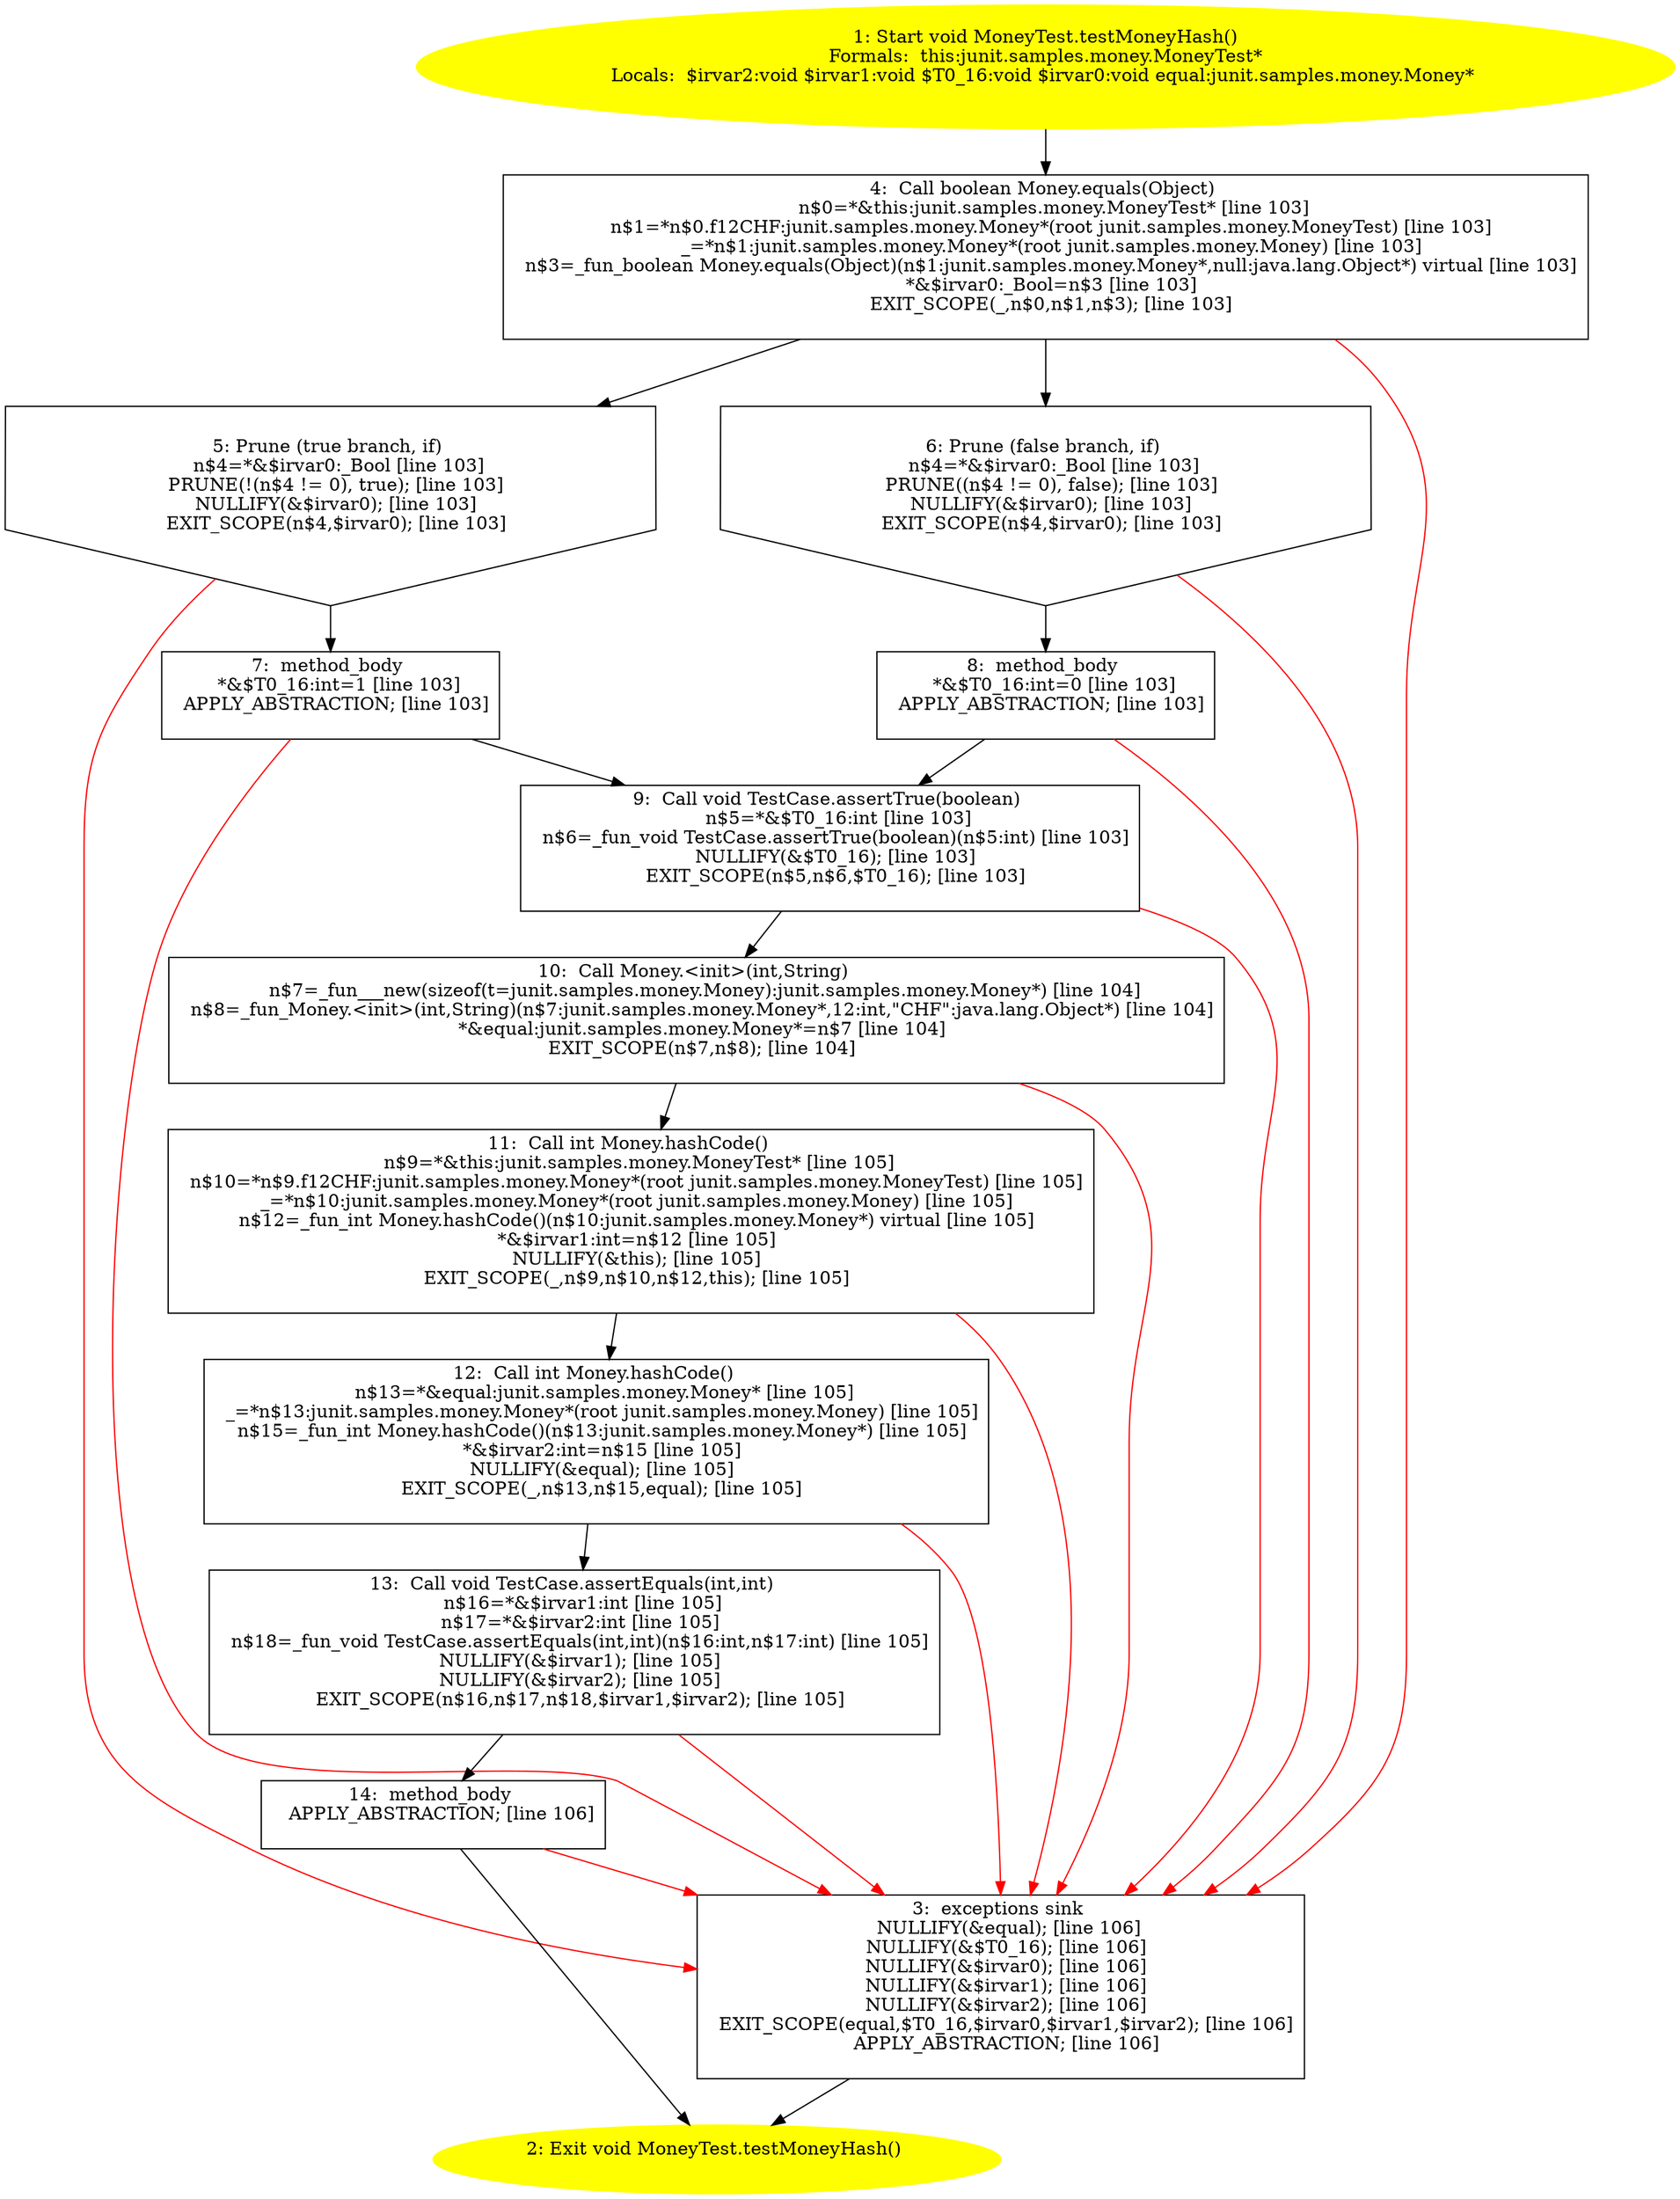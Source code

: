 /* @generated */
digraph cfg {
"junit.samples.money.MoneyTest.testMoneyHash():void.a04ac31f9aebcf35b8ba8087984b4d50_1" [label="1: Start void MoneyTest.testMoneyHash()\nFormals:  this:junit.samples.money.MoneyTest*\nLocals:  $irvar2:void $irvar1:void $T0_16:void $irvar0:void equal:junit.samples.money.Money* \n  " color=yellow style=filled]
	

	 "junit.samples.money.MoneyTest.testMoneyHash():void.a04ac31f9aebcf35b8ba8087984b4d50_1" -> "junit.samples.money.MoneyTest.testMoneyHash():void.a04ac31f9aebcf35b8ba8087984b4d50_4" ;
"junit.samples.money.MoneyTest.testMoneyHash():void.a04ac31f9aebcf35b8ba8087984b4d50_2" [label="2: Exit void MoneyTest.testMoneyHash() \n  " color=yellow style=filled]
	

"junit.samples.money.MoneyTest.testMoneyHash():void.a04ac31f9aebcf35b8ba8087984b4d50_3" [label="3:  exceptions sink \n   NULLIFY(&equal); [line 106]\n  NULLIFY(&$T0_16); [line 106]\n  NULLIFY(&$irvar0); [line 106]\n  NULLIFY(&$irvar1); [line 106]\n  NULLIFY(&$irvar2); [line 106]\n  EXIT_SCOPE(equal,$T0_16,$irvar0,$irvar1,$irvar2); [line 106]\n  APPLY_ABSTRACTION; [line 106]\n " shape="box"]
	

	 "junit.samples.money.MoneyTest.testMoneyHash():void.a04ac31f9aebcf35b8ba8087984b4d50_3" -> "junit.samples.money.MoneyTest.testMoneyHash():void.a04ac31f9aebcf35b8ba8087984b4d50_2" ;
"junit.samples.money.MoneyTest.testMoneyHash():void.a04ac31f9aebcf35b8ba8087984b4d50_4" [label="4:  Call boolean Money.equals(Object) \n   n$0=*&this:junit.samples.money.MoneyTest* [line 103]\n  n$1=*n$0.f12CHF:junit.samples.money.Money*(root junit.samples.money.MoneyTest) [line 103]\n  _=*n$1:junit.samples.money.Money*(root junit.samples.money.Money) [line 103]\n  n$3=_fun_boolean Money.equals(Object)(n$1:junit.samples.money.Money*,null:java.lang.Object*) virtual [line 103]\n  *&$irvar0:_Bool=n$3 [line 103]\n  EXIT_SCOPE(_,n$0,n$1,n$3); [line 103]\n " shape="box"]
	

	 "junit.samples.money.MoneyTest.testMoneyHash():void.a04ac31f9aebcf35b8ba8087984b4d50_4" -> "junit.samples.money.MoneyTest.testMoneyHash():void.a04ac31f9aebcf35b8ba8087984b4d50_5" ;
	 "junit.samples.money.MoneyTest.testMoneyHash():void.a04ac31f9aebcf35b8ba8087984b4d50_4" -> "junit.samples.money.MoneyTest.testMoneyHash():void.a04ac31f9aebcf35b8ba8087984b4d50_6" ;
	 "junit.samples.money.MoneyTest.testMoneyHash():void.a04ac31f9aebcf35b8ba8087984b4d50_4" -> "junit.samples.money.MoneyTest.testMoneyHash():void.a04ac31f9aebcf35b8ba8087984b4d50_3" [color="red" ];
"junit.samples.money.MoneyTest.testMoneyHash():void.a04ac31f9aebcf35b8ba8087984b4d50_5" [label="5: Prune (true branch, if) \n   n$4=*&$irvar0:_Bool [line 103]\n  PRUNE(!(n$4 != 0), true); [line 103]\n  NULLIFY(&$irvar0); [line 103]\n  EXIT_SCOPE(n$4,$irvar0); [line 103]\n " shape="invhouse"]
	

	 "junit.samples.money.MoneyTest.testMoneyHash():void.a04ac31f9aebcf35b8ba8087984b4d50_5" -> "junit.samples.money.MoneyTest.testMoneyHash():void.a04ac31f9aebcf35b8ba8087984b4d50_7" ;
	 "junit.samples.money.MoneyTest.testMoneyHash():void.a04ac31f9aebcf35b8ba8087984b4d50_5" -> "junit.samples.money.MoneyTest.testMoneyHash():void.a04ac31f9aebcf35b8ba8087984b4d50_3" [color="red" ];
"junit.samples.money.MoneyTest.testMoneyHash():void.a04ac31f9aebcf35b8ba8087984b4d50_6" [label="6: Prune (false branch, if) \n   n$4=*&$irvar0:_Bool [line 103]\n  PRUNE((n$4 != 0), false); [line 103]\n  NULLIFY(&$irvar0); [line 103]\n  EXIT_SCOPE(n$4,$irvar0); [line 103]\n " shape="invhouse"]
	

	 "junit.samples.money.MoneyTest.testMoneyHash():void.a04ac31f9aebcf35b8ba8087984b4d50_6" -> "junit.samples.money.MoneyTest.testMoneyHash():void.a04ac31f9aebcf35b8ba8087984b4d50_8" ;
	 "junit.samples.money.MoneyTest.testMoneyHash():void.a04ac31f9aebcf35b8ba8087984b4d50_6" -> "junit.samples.money.MoneyTest.testMoneyHash():void.a04ac31f9aebcf35b8ba8087984b4d50_3" [color="red" ];
"junit.samples.money.MoneyTest.testMoneyHash():void.a04ac31f9aebcf35b8ba8087984b4d50_7" [label="7:  method_body \n   *&$T0_16:int=1 [line 103]\n  APPLY_ABSTRACTION; [line 103]\n " shape="box"]
	

	 "junit.samples.money.MoneyTest.testMoneyHash():void.a04ac31f9aebcf35b8ba8087984b4d50_7" -> "junit.samples.money.MoneyTest.testMoneyHash():void.a04ac31f9aebcf35b8ba8087984b4d50_9" ;
	 "junit.samples.money.MoneyTest.testMoneyHash():void.a04ac31f9aebcf35b8ba8087984b4d50_7" -> "junit.samples.money.MoneyTest.testMoneyHash():void.a04ac31f9aebcf35b8ba8087984b4d50_3" [color="red" ];
"junit.samples.money.MoneyTest.testMoneyHash():void.a04ac31f9aebcf35b8ba8087984b4d50_8" [label="8:  method_body \n   *&$T0_16:int=0 [line 103]\n  APPLY_ABSTRACTION; [line 103]\n " shape="box"]
	

	 "junit.samples.money.MoneyTest.testMoneyHash():void.a04ac31f9aebcf35b8ba8087984b4d50_8" -> "junit.samples.money.MoneyTest.testMoneyHash():void.a04ac31f9aebcf35b8ba8087984b4d50_9" ;
	 "junit.samples.money.MoneyTest.testMoneyHash():void.a04ac31f9aebcf35b8ba8087984b4d50_8" -> "junit.samples.money.MoneyTest.testMoneyHash():void.a04ac31f9aebcf35b8ba8087984b4d50_3" [color="red" ];
"junit.samples.money.MoneyTest.testMoneyHash():void.a04ac31f9aebcf35b8ba8087984b4d50_9" [label="9:  Call void TestCase.assertTrue(boolean) \n   n$5=*&$T0_16:int [line 103]\n  n$6=_fun_void TestCase.assertTrue(boolean)(n$5:int) [line 103]\n  NULLIFY(&$T0_16); [line 103]\n  EXIT_SCOPE(n$5,n$6,$T0_16); [line 103]\n " shape="box"]
	

	 "junit.samples.money.MoneyTest.testMoneyHash():void.a04ac31f9aebcf35b8ba8087984b4d50_9" -> "junit.samples.money.MoneyTest.testMoneyHash():void.a04ac31f9aebcf35b8ba8087984b4d50_10" ;
	 "junit.samples.money.MoneyTest.testMoneyHash():void.a04ac31f9aebcf35b8ba8087984b4d50_9" -> "junit.samples.money.MoneyTest.testMoneyHash():void.a04ac31f9aebcf35b8ba8087984b4d50_3" [color="red" ];
"junit.samples.money.MoneyTest.testMoneyHash():void.a04ac31f9aebcf35b8ba8087984b4d50_10" [label="10:  Call Money.<init>(int,String) \n   n$7=_fun___new(sizeof(t=junit.samples.money.Money):junit.samples.money.Money*) [line 104]\n  n$8=_fun_Money.<init>(int,String)(n$7:junit.samples.money.Money*,12:int,\"CHF\":java.lang.Object*) [line 104]\n  *&equal:junit.samples.money.Money*=n$7 [line 104]\n  EXIT_SCOPE(n$7,n$8); [line 104]\n " shape="box"]
	

	 "junit.samples.money.MoneyTest.testMoneyHash():void.a04ac31f9aebcf35b8ba8087984b4d50_10" -> "junit.samples.money.MoneyTest.testMoneyHash():void.a04ac31f9aebcf35b8ba8087984b4d50_11" ;
	 "junit.samples.money.MoneyTest.testMoneyHash():void.a04ac31f9aebcf35b8ba8087984b4d50_10" -> "junit.samples.money.MoneyTest.testMoneyHash():void.a04ac31f9aebcf35b8ba8087984b4d50_3" [color="red" ];
"junit.samples.money.MoneyTest.testMoneyHash():void.a04ac31f9aebcf35b8ba8087984b4d50_11" [label="11:  Call int Money.hashCode() \n   n$9=*&this:junit.samples.money.MoneyTest* [line 105]\n  n$10=*n$9.f12CHF:junit.samples.money.Money*(root junit.samples.money.MoneyTest) [line 105]\n  _=*n$10:junit.samples.money.Money*(root junit.samples.money.Money) [line 105]\n  n$12=_fun_int Money.hashCode()(n$10:junit.samples.money.Money*) virtual [line 105]\n  *&$irvar1:int=n$12 [line 105]\n  NULLIFY(&this); [line 105]\n  EXIT_SCOPE(_,n$9,n$10,n$12,this); [line 105]\n " shape="box"]
	

	 "junit.samples.money.MoneyTest.testMoneyHash():void.a04ac31f9aebcf35b8ba8087984b4d50_11" -> "junit.samples.money.MoneyTest.testMoneyHash():void.a04ac31f9aebcf35b8ba8087984b4d50_12" ;
	 "junit.samples.money.MoneyTest.testMoneyHash():void.a04ac31f9aebcf35b8ba8087984b4d50_11" -> "junit.samples.money.MoneyTest.testMoneyHash():void.a04ac31f9aebcf35b8ba8087984b4d50_3" [color="red" ];
"junit.samples.money.MoneyTest.testMoneyHash():void.a04ac31f9aebcf35b8ba8087984b4d50_12" [label="12:  Call int Money.hashCode() \n   n$13=*&equal:junit.samples.money.Money* [line 105]\n  _=*n$13:junit.samples.money.Money*(root junit.samples.money.Money) [line 105]\n  n$15=_fun_int Money.hashCode()(n$13:junit.samples.money.Money*) [line 105]\n  *&$irvar2:int=n$15 [line 105]\n  NULLIFY(&equal); [line 105]\n  EXIT_SCOPE(_,n$13,n$15,equal); [line 105]\n " shape="box"]
	

	 "junit.samples.money.MoneyTest.testMoneyHash():void.a04ac31f9aebcf35b8ba8087984b4d50_12" -> "junit.samples.money.MoneyTest.testMoneyHash():void.a04ac31f9aebcf35b8ba8087984b4d50_13" ;
	 "junit.samples.money.MoneyTest.testMoneyHash():void.a04ac31f9aebcf35b8ba8087984b4d50_12" -> "junit.samples.money.MoneyTest.testMoneyHash():void.a04ac31f9aebcf35b8ba8087984b4d50_3" [color="red" ];
"junit.samples.money.MoneyTest.testMoneyHash():void.a04ac31f9aebcf35b8ba8087984b4d50_13" [label="13:  Call void TestCase.assertEquals(int,int) \n   n$16=*&$irvar1:int [line 105]\n  n$17=*&$irvar2:int [line 105]\n  n$18=_fun_void TestCase.assertEquals(int,int)(n$16:int,n$17:int) [line 105]\n  NULLIFY(&$irvar1); [line 105]\n  NULLIFY(&$irvar2); [line 105]\n  EXIT_SCOPE(n$16,n$17,n$18,$irvar1,$irvar2); [line 105]\n " shape="box"]
	

	 "junit.samples.money.MoneyTest.testMoneyHash():void.a04ac31f9aebcf35b8ba8087984b4d50_13" -> "junit.samples.money.MoneyTest.testMoneyHash():void.a04ac31f9aebcf35b8ba8087984b4d50_14" ;
	 "junit.samples.money.MoneyTest.testMoneyHash():void.a04ac31f9aebcf35b8ba8087984b4d50_13" -> "junit.samples.money.MoneyTest.testMoneyHash():void.a04ac31f9aebcf35b8ba8087984b4d50_3" [color="red" ];
"junit.samples.money.MoneyTest.testMoneyHash():void.a04ac31f9aebcf35b8ba8087984b4d50_14" [label="14:  method_body \n   APPLY_ABSTRACTION; [line 106]\n " shape="box"]
	

	 "junit.samples.money.MoneyTest.testMoneyHash():void.a04ac31f9aebcf35b8ba8087984b4d50_14" -> "junit.samples.money.MoneyTest.testMoneyHash():void.a04ac31f9aebcf35b8ba8087984b4d50_2" ;
	 "junit.samples.money.MoneyTest.testMoneyHash():void.a04ac31f9aebcf35b8ba8087984b4d50_14" -> "junit.samples.money.MoneyTest.testMoneyHash():void.a04ac31f9aebcf35b8ba8087984b4d50_3" [color="red" ];
}
